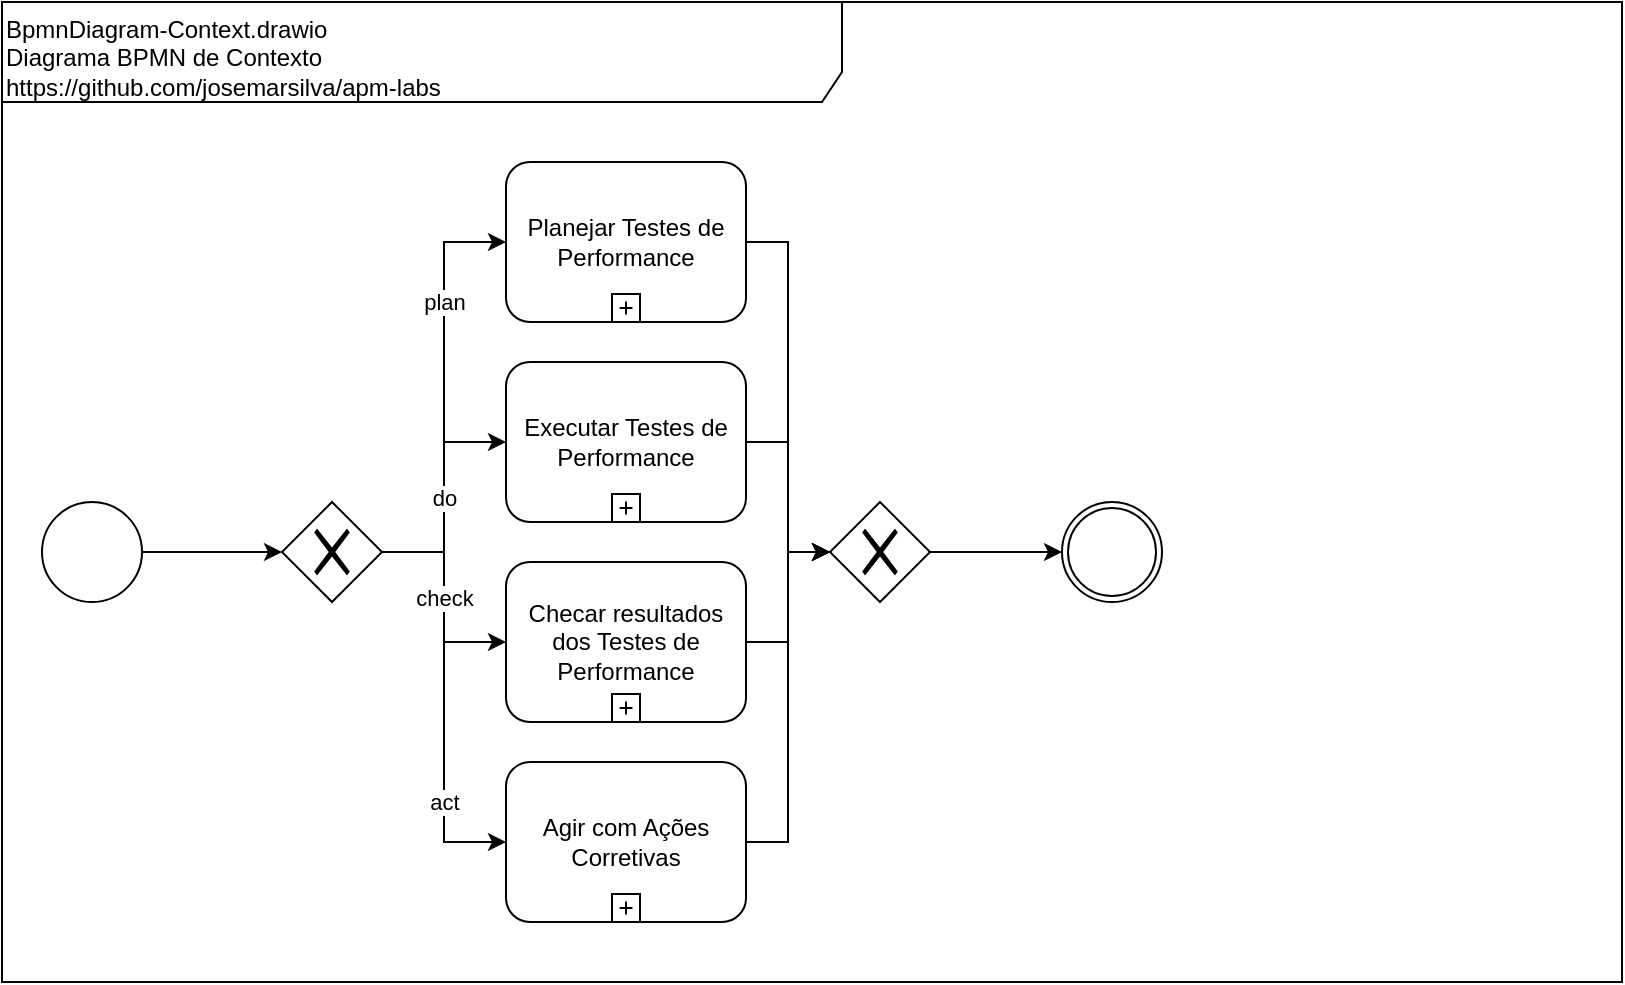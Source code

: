 <mxfile version="13.8.6" type="device"><diagram id="vquhxM4Gl7vizDkbJRud" name="BpmnDiagram-Context"><mxGraphModel dx="868" dy="568" grid="1" gridSize="10" guides="1" tooltips="1" connect="1" arrows="1" fold="1" page="1" pageScale="1" pageWidth="827" pageHeight="1169" math="0" shadow="0"><root><mxCell id="0"/><mxCell id="1" parent="0"/><mxCell id="9FJbmSECMvXUI47Kb-CV-2" value="&lt;div&gt;&lt;/div&gt;BpmnDiagram-Context.drawio&lt;br&gt;Diagrama BPMN de Contexto&lt;br&gt;https://github.com/josemarsilva/apm-labs" style="shape=umlFrame;whiteSpace=wrap;html=1;width=420;height=50;verticalAlign=top;align=left;" parent="1" vertex="1"><mxGeometry x="10" y="10" width="810" height="490" as="geometry"/></mxCell><mxCell id="7eEHDmrFOn13cqnMQ7j4-6" value="act" style="edgeStyle=orthogonalEdgeStyle;rounded=0;orthogonalLoop=1;jettySize=auto;html=1;entryX=0;entryY=0.5;entryDx=0;entryDy=0;exitX=1;exitY=0.5;exitDx=0;exitDy=0;" parent="1" source="9FJbmSECMvXUI47Kb-CV-3" target="7eEHDmrFOn13cqnMQ7j4-4" edge="1"><mxGeometry x="0.507" relative="1" as="geometry"><mxPoint x="210" y="295" as="sourcePoint"/><mxPoint x="272" y="340" as="targetPoint"/><mxPoint as="offset"/></mxGeometry></mxCell><mxCell id="7eEHDmrFOn13cqnMQ7j4-3" value="plan" style="edgeStyle=orthogonalEdgeStyle;rounded=0;orthogonalLoop=1;jettySize=auto;html=1;entryX=0;entryY=0.5;entryDx=0;entryDy=0;exitX=1;exitY=0.5;exitDx=0;exitDy=0;" parent="1" source="9FJbmSECMvXUI47Kb-CV-3" target="7eEHDmrFOn13cqnMQ7j4-1" edge="1"><mxGeometry x="0.438" relative="1" as="geometry"><mxPoint x="210" y="295" as="sourcePoint"/><mxPoint x="272" y="240" as="targetPoint"/><mxPoint as="offset"/></mxGeometry></mxCell><mxCell id="9FJbmSECMvXUI47Kb-CV-4" style="edgeStyle=orthogonalEdgeStyle;rounded=0;orthogonalLoop=1;jettySize=auto;html=1;" parent="1" source="9FJbmSECMvXUI47Kb-CV-1" target="9FJbmSECMvXUI47Kb-CV-3" edge="1"><mxGeometry relative="1" as="geometry"/></mxCell><mxCell id="9FJbmSECMvXUI47Kb-CV-1" value="" style="shape=mxgraph.bpmn.shape;html=1;verticalLabelPosition=bottom;labelBackgroundColor=#ffffff;verticalAlign=top;align=center;perimeter=ellipsePerimeter;outlineConnect=0;outline=standard;symbol=general;" parent="1" vertex="1"><mxGeometry x="30" y="260" width="50" height="50" as="geometry"/></mxCell><mxCell id="9FJbmSECMvXUI47Kb-CV-8" value="do" style="edgeStyle=orthogonalEdgeStyle;rounded=0;orthogonalLoop=1;jettySize=auto;html=1;entryX=0;entryY=0.5;entryDx=0;entryDy=0;" parent="1" source="9FJbmSECMvXUI47Kb-CV-3" target="9FJbmSECMvXUI47Kb-CV-6" edge="1"><mxGeometry relative="1" as="geometry"/></mxCell><mxCell id="9FJbmSECMvXUI47Kb-CV-11" value="check" style="edgeStyle=orthogonalEdgeStyle;rounded=0;orthogonalLoop=1;jettySize=auto;html=1;entryX=0;entryY=0.5;entryDx=0;entryDy=0;" parent="1" source="9FJbmSECMvXUI47Kb-CV-3" target="9FJbmSECMvXUI47Kb-CV-9" edge="1"><mxGeometry relative="1" as="geometry"/></mxCell><mxCell id="9FJbmSECMvXUI47Kb-CV-3" value="" style="shape=mxgraph.bpmn.shape;html=1;verticalLabelPosition=bottom;labelBackgroundColor=#ffffff;verticalAlign=top;align=center;perimeter=rhombusPerimeter;background=gateway;outlineConnect=0;outline=none;symbol=exclusiveGw;" parent="1" vertex="1"><mxGeometry x="150" y="260" width="50" height="50" as="geometry"/></mxCell><mxCell id="9FJbmSECMvXUI47Kb-CV-15" style="edgeStyle=orthogonalEdgeStyle;rounded=0;orthogonalLoop=1;jettySize=auto;html=1;" parent="1" source="9FJbmSECMvXUI47Kb-CV-5" target="9FJbmSECMvXUI47Kb-CV-14" edge="1"><mxGeometry relative="1" as="geometry"/></mxCell><mxCell id="9FJbmSECMvXUI47Kb-CV-5" value="" style="shape=mxgraph.bpmn.shape;html=1;verticalLabelPosition=bottom;labelBackgroundColor=#ffffff;verticalAlign=top;align=center;perimeter=rhombusPerimeter;background=gateway;outlineConnect=0;outline=none;symbol=exclusiveGw;" parent="1" vertex="1"><mxGeometry x="424" y="260" width="50" height="50" as="geometry"/></mxCell><mxCell id="9FJbmSECMvXUI47Kb-CV-12" style="edgeStyle=orthogonalEdgeStyle;rounded=0;orthogonalLoop=1;jettySize=auto;html=1;entryX=0;entryY=0.5;entryDx=0;entryDy=0;" parent="1" source="9FJbmSECMvXUI47Kb-CV-6" target="9FJbmSECMvXUI47Kb-CV-5" edge="1"><mxGeometry relative="1" as="geometry"/></mxCell><mxCell id="9FJbmSECMvXUI47Kb-CV-6" value="Executar Testes de Performance" style="html=1;whiteSpace=wrap;rounded=1;dropTarget=0;align=center;" parent="1" vertex="1"><mxGeometry x="262" y="190" width="120" height="80" as="geometry"/></mxCell><mxCell id="9FJbmSECMvXUI47Kb-CV-7" value="" style="html=1;shape=plus;outlineConnect=0;" parent="9FJbmSECMvXUI47Kb-CV-6" vertex="1"><mxGeometry x="0.5" y="1" width="14" height="14" relative="1" as="geometry"><mxPoint x="-7" y="-14" as="offset"/></mxGeometry></mxCell><mxCell id="9FJbmSECMvXUI47Kb-CV-13" style="edgeStyle=orthogonalEdgeStyle;rounded=0;orthogonalLoop=1;jettySize=auto;html=1;entryX=0;entryY=0.5;entryDx=0;entryDy=0;" parent="1" source="9FJbmSECMvXUI47Kb-CV-9" target="9FJbmSECMvXUI47Kb-CV-5" edge="1"><mxGeometry relative="1" as="geometry"/></mxCell><mxCell id="9FJbmSECMvXUI47Kb-CV-9" value="Checar resultados dos Testes de Performance" style="html=1;whiteSpace=wrap;rounded=1;dropTarget=0;align=center;" parent="1" vertex="1"><mxGeometry x="262" y="290" width="120" height="80" as="geometry"/></mxCell><mxCell id="9FJbmSECMvXUI47Kb-CV-10" value="" style="html=1;shape=plus;outlineConnect=0;" parent="9FJbmSECMvXUI47Kb-CV-9" vertex="1"><mxGeometry x="0.5" y="1" width="14" height="14" relative="1" as="geometry"><mxPoint x="-7" y="-14" as="offset"/></mxGeometry></mxCell><mxCell id="9FJbmSECMvXUI47Kb-CV-14" value="" style="shape=mxgraph.bpmn.shape;html=1;verticalLabelPosition=bottom;labelBackgroundColor=#ffffff;verticalAlign=top;align=center;perimeter=ellipsePerimeter;outlineConnect=0;outline=throwing;symbol=general;" parent="1" vertex="1"><mxGeometry x="540" y="260" width="50" height="50" as="geometry"/></mxCell><mxCell id="7eEHDmrFOn13cqnMQ7j4-1" value="Planejar Testes de Performance" style="html=1;whiteSpace=wrap;rounded=1;dropTarget=0;align=center;" parent="1" vertex="1"><mxGeometry x="262" y="90" width="120" height="80" as="geometry"/></mxCell><mxCell id="7eEHDmrFOn13cqnMQ7j4-2" value="" style="html=1;shape=plus;outlineConnect=0;" parent="7eEHDmrFOn13cqnMQ7j4-1" vertex="1"><mxGeometry x="0.5" y="1" width="14" height="14" relative="1" as="geometry"><mxPoint x="-7" y="-14" as="offset"/></mxGeometry></mxCell><mxCell id="7eEHDmrFOn13cqnMQ7j4-4" value="Agir com Ações Corretivas" style="html=1;whiteSpace=wrap;rounded=1;dropTarget=0;align=center;" parent="1" vertex="1"><mxGeometry x="262" y="390" width="120" height="80" as="geometry"/></mxCell><mxCell id="7eEHDmrFOn13cqnMQ7j4-5" value="" style="html=1;shape=plus;outlineConnect=0;" parent="7eEHDmrFOn13cqnMQ7j4-4" vertex="1"><mxGeometry x="0.5" y="1" width="14" height="14" relative="1" as="geometry"><mxPoint x="-7" y="-14" as="offset"/></mxGeometry></mxCell><mxCell id="7eEHDmrFOn13cqnMQ7j4-7" style="edgeStyle=orthogonalEdgeStyle;rounded=0;orthogonalLoop=1;jettySize=auto;html=1;entryX=0;entryY=0.5;entryDx=0;entryDy=0;" parent="1" source="7eEHDmrFOn13cqnMQ7j4-1" target="9FJbmSECMvXUI47Kb-CV-5" edge="1"><mxGeometry relative="1" as="geometry"><mxPoint x="392" y="240" as="sourcePoint"/><mxPoint x="434" y="295" as="targetPoint"/></mxGeometry></mxCell><mxCell id="7eEHDmrFOn13cqnMQ7j4-8" style="edgeStyle=orthogonalEdgeStyle;rounded=0;orthogonalLoop=1;jettySize=auto;html=1;entryX=0;entryY=0.5;entryDx=0;entryDy=0;" parent="1" source="7eEHDmrFOn13cqnMQ7j4-4" target="9FJbmSECMvXUI47Kb-CV-5" edge="1"><mxGeometry relative="1" as="geometry"><mxPoint x="392" y="340" as="sourcePoint"/><mxPoint x="434" y="295" as="targetPoint"/></mxGeometry></mxCell></root></mxGraphModel></diagram></mxfile>